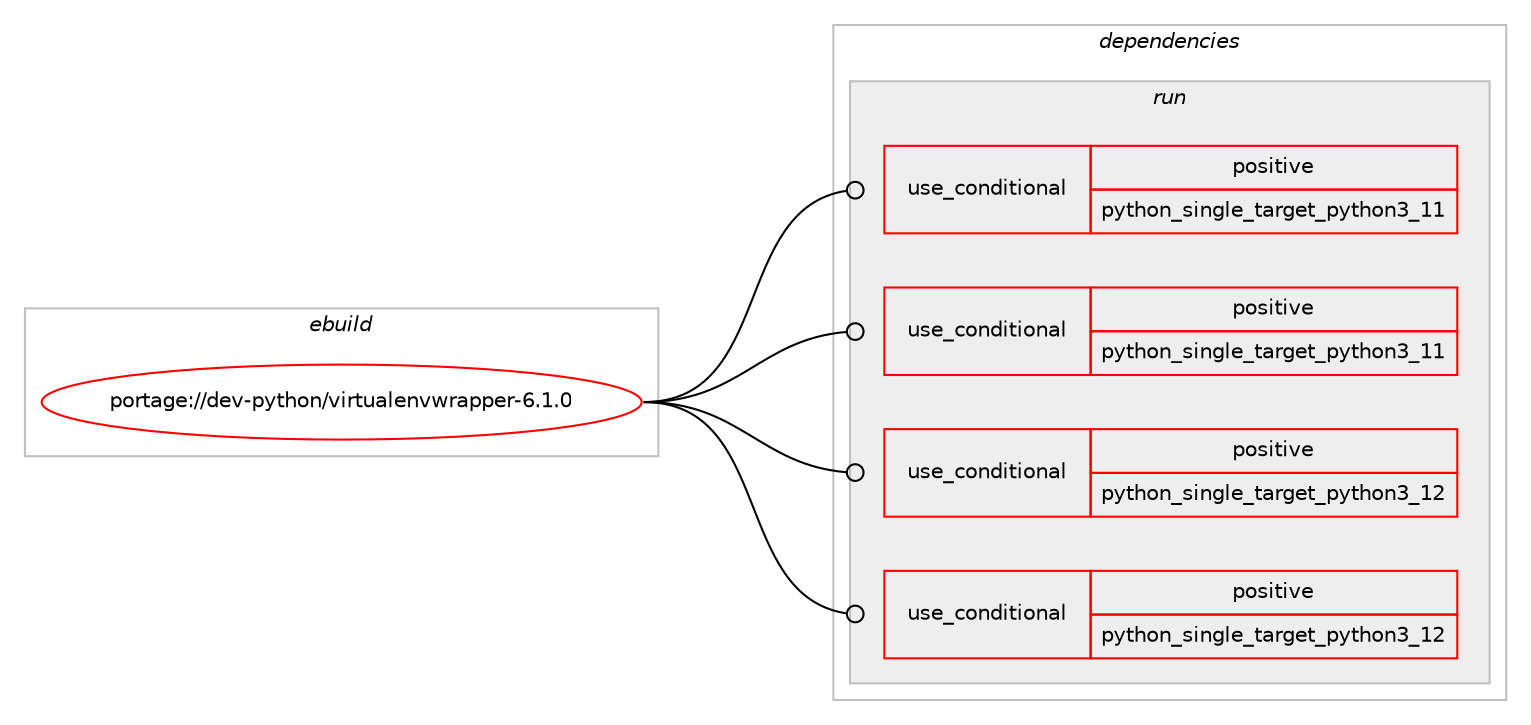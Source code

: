 digraph prolog {

# *************
# Graph options
# *************

newrank=true;
concentrate=true;
compound=true;
graph [rankdir=LR,fontname=Helvetica,fontsize=10,ranksep=1.5];#, ranksep=2.5, nodesep=0.2];
edge  [arrowhead=vee];
node  [fontname=Helvetica,fontsize=10];

# **********
# The ebuild
# **********

subgraph cluster_leftcol {
color=gray;
rank=same;
label=<<i>ebuild</i>>;
id [label="portage://dev-python/virtualenvwrapper-6.1.0", color=red, width=4, href="../dev-python/virtualenvwrapper-6.1.0.svg"];
}

# ****************
# The dependencies
# ****************

subgraph cluster_midcol {
color=gray;
label=<<i>dependencies</i>>;
subgraph cluster_compile {
fillcolor="#eeeeee";
style=filled;
label=<<i>compile</i>>;
}
subgraph cluster_compileandrun {
fillcolor="#eeeeee";
style=filled;
label=<<i>compile and run</i>>;
}
subgraph cluster_run {
fillcolor="#eeeeee";
style=filled;
label=<<i>run</i>>;
subgraph cond39688 {
dependency83928 [label=<<TABLE BORDER="0" CELLBORDER="1" CELLSPACING="0" CELLPADDING="4"><TR><TD ROWSPAN="3" CELLPADDING="10">use_conditional</TD></TR><TR><TD>positive</TD></TR><TR><TD>python_single_target_python3_11</TD></TR></TABLE>>, shape=none, color=red];
# *** BEGIN UNKNOWN DEPENDENCY TYPE (TODO) ***
# dependency83928 -> package_dependency(portage://dev-python/virtualenvwrapper-6.1.0,run,no,dev-lang,python,none,[,,],[slot(3.11)],[])
# *** END UNKNOWN DEPENDENCY TYPE (TODO) ***

}
id:e -> dependency83928:w [weight=20,style="solid",arrowhead="odot"];
subgraph cond39689 {
dependency83929 [label=<<TABLE BORDER="0" CELLBORDER="1" CELLSPACING="0" CELLPADDING="4"><TR><TD ROWSPAN="3" CELLPADDING="10">use_conditional</TD></TR><TR><TD>positive</TD></TR><TR><TD>python_single_target_python3_11</TD></TR></TABLE>>, shape=none, color=red];
# *** BEGIN UNKNOWN DEPENDENCY TYPE (TODO) ***
# dependency83929 -> package_dependency(portage://dev-python/virtualenvwrapper-6.1.0,run,no,dev-python,stevedore,none,[,,],[],[use(enable(python_targets_python3_11),negative)])
# *** END UNKNOWN DEPENDENCY TYPE (TODO) ***

# *** BEGIN UNKNOWN DEPENDENCY TYPE (TODO) ***
# dependency83929 -> package_dependency(portage://dev-python/virtualenvwrapper-6.1.0,run,no,dev-python,virtualenv,none,[,,],[],[use(enable(python_targets_python3_11),negative)])
# *** END UNKNOWN DEPENDENCY TYPE (TODO) ***

# *** BEGIN UNKNOWN DEPENDENCY TYPE (TODO) ***
# dependency83929 -> package_dependency(portage://dev-python/virtualenvwrapper-6.1.0,run,no,dev-python,virtualenv-clone,none,[,,],[],[use(enable(python_targets_python3_11),negative)])
# *** END UNKNOWN DEPENDENCY TYPE (TODO) ***

}
id:e -> dependency83929:w [weight=20,style="solid",arrowhead="odot"];
subgraph cond39690 {
dependency83930 [label=<<TABLE BORDER="0" CELLBORDER="1" CELLSPACING="0" CELLPADDING="4"><TR><TD ROWSPAN="3" CELLPADDING="10">use_conditional</TD></TR><TR><TD>positive</TD></TR><TR><TD>python_single_target_python3_12</TD></TR></TABLE>>, shape=none, color=red];
# *** BEGIN UNKNOWN DEPENDENCY TYPE (TODO) ***
# dependency83930 -> package_dependency(portage://dev-python/virtualenvwrapper-6.1.0,run,no,dev-lang,python,none,[,,],[slot(3.12)],[])
# *** END UNKNOWN DEPENDENCY TYPE (TODO) ***

}
id:e -> dependency83930:w [weight=20,style="solid",arrowhead="odot"];
subgraph cond39691 {
dependency83931 [label=<<TABLE BORDER="0" CELLBORDER="1" CELLSPACING="0" CELLPADDING="4"><TR><TD ROWSPAN="3" CELLPADDING="10">use_conditional</TD></TR><TR><TD>positive</TD></TR><TR><TD>python_single_target_python3_12</TD></TR></TABLE>>, shape=none, color=red];
# *** BEGIN UNKNOWN DEPENDENCY TYPE (TODO) ***
# dependency83931 -> package_dependency(portage://dev-python/virtualenvwrapper-6.1.0,run,no,dev-python,stevedore,none,[,,],[],[use(enable(python_targets_python3_12),negative)])
# *** END UNKNOWN DEPENDENCY TYPE (TODO) ***

# *** BEGIN UNKNOWN DEPENDENCY TYPE (TODO) ***
# dependency83931 -> package_dependency(portage://dev-python/virtualenvwrapper-6.1.0,run,no,dev-python,virtualenv,none,[,,],[],[use(enable(python_targets_python3_12),negative)])
# *** END UNKNOWN DEPENDENCY TYPE (TODO) ***

# *** BEGIN UNKNOWN DEPENDENCY TYPE (TODO) ***
# dependency83931 -> package_dependency(portage://dev-python/virtualenvwrapper-6.1.0,run,no,dev-python,virtualenv-clone,none,[,,],[],[use(enable(python_targets_python3_12),negative)])
# *** END UNKNOWN DEPENDENCY TYPE (TODO) ***

}
id:e -> dependency83931:w [weight=20,style="solid",arrowhead="odot"];
}
}

# **************
# The candidates
# **************

subgraph cluster_choices {
rank=same;
color=gray;
label=<<i>candidates</i>>;

}

}
